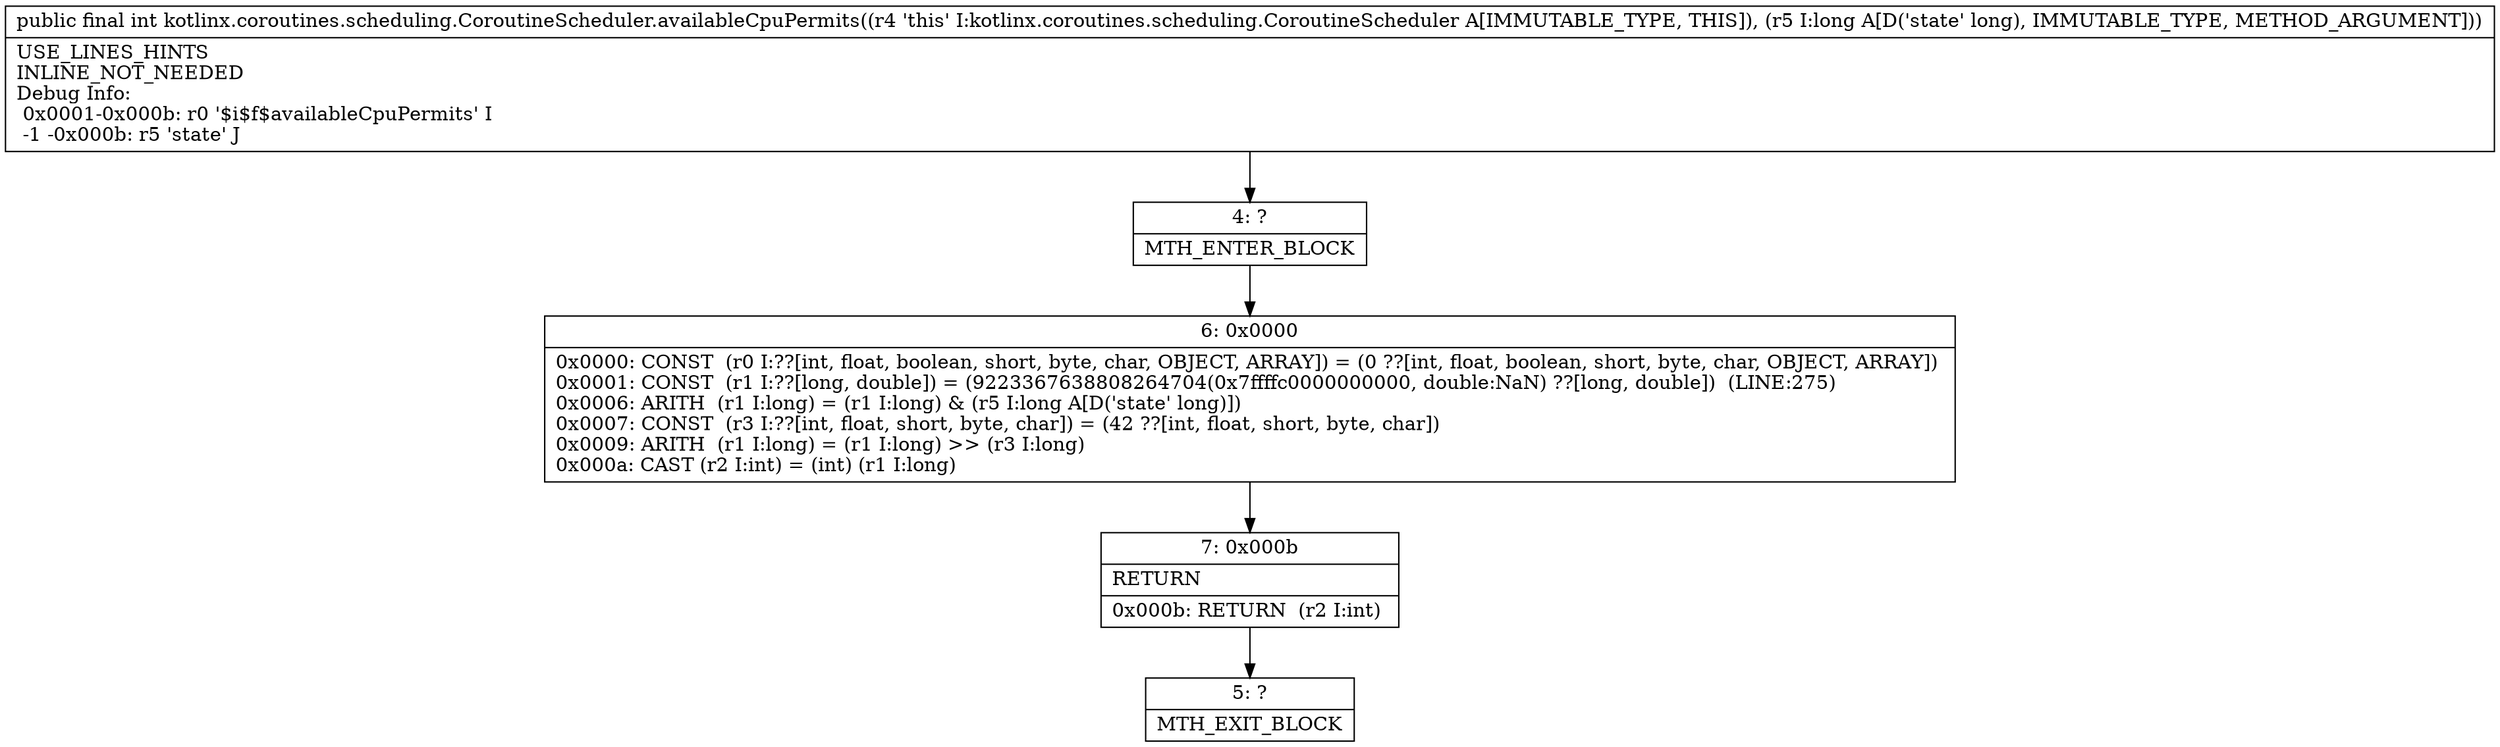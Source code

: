 digraph "CFG forkotlinx.coroutines.scheduling.CoroutineScheduler.availableCpuPermits(J)I" {
Node_4 [shape=record,label="{4\:\ ?|MTH_ENTER_BLOCK\l}"];
Node_6 [shape=record,label="{6\:\ 0x0000|0x0000: CONST  (r0 I:??[int, float, boolean, short, byte, char, OBJECT, ARRAY]) = (0 ??[int, float, boolean, short, byte, char, OBJECT, ARRAY]) \l0x0001: CONST  (r1 I:??[long, double]) = (9223367638808264704(0x7ffffc0000000000, double:NaN) ??[long, double])  (LINE:275)\l0x0006: ARITH  (r1 I:long) = (r1 I:long) & (r5 I:long A[D('state' long)]) \l0x0007: CONST  (r3 I:??[int, float, short, byte, char]) = (42 ??[int, float, short, byte, char]) \l0x0009: ARITH  (r1 I:long) = (r1 I:long) \>\> (r3 I:long) \l0x000a: CAST (r2 I:int) = (int) (r1 I:long) \l}"];
Node_7 [shape=record,label="{7\:\ 0x000b|RETURN\l|0x000b: RETURN  (r2 I:int) \l}"];
Node_5 [shape=record,label="{5\:\ ?|MTH_EXIT_BLOCK\l}"];
MethodNode[shape=record,label="{public final int kotlinx.coroutines.scheduling.CoroutineScheduler.availableCpuPermits((r4 'this' I:kotlinx.coroutines.scheduling.CoroutineScheduler A[IMMUTABLE_TYPE, THIS]), (r5 I:long A[D('state' long), IMMUTABLE_TYPE, METHOD_ARGUMENT]))  | USE_LINES_HINTS\lINLINE_NOT_NEEDED\lDebug Info:\l  0x0001\-0x000b: r0 '$i$f$availableCpuPermits' I\l  \-1 \-0x000b: r5 'state' J\l}"];
MethodNode -> Node_4;Node_4 -> Node_6;
Node_6 -> Node_7;
Node_7 -> Node_5;
}

